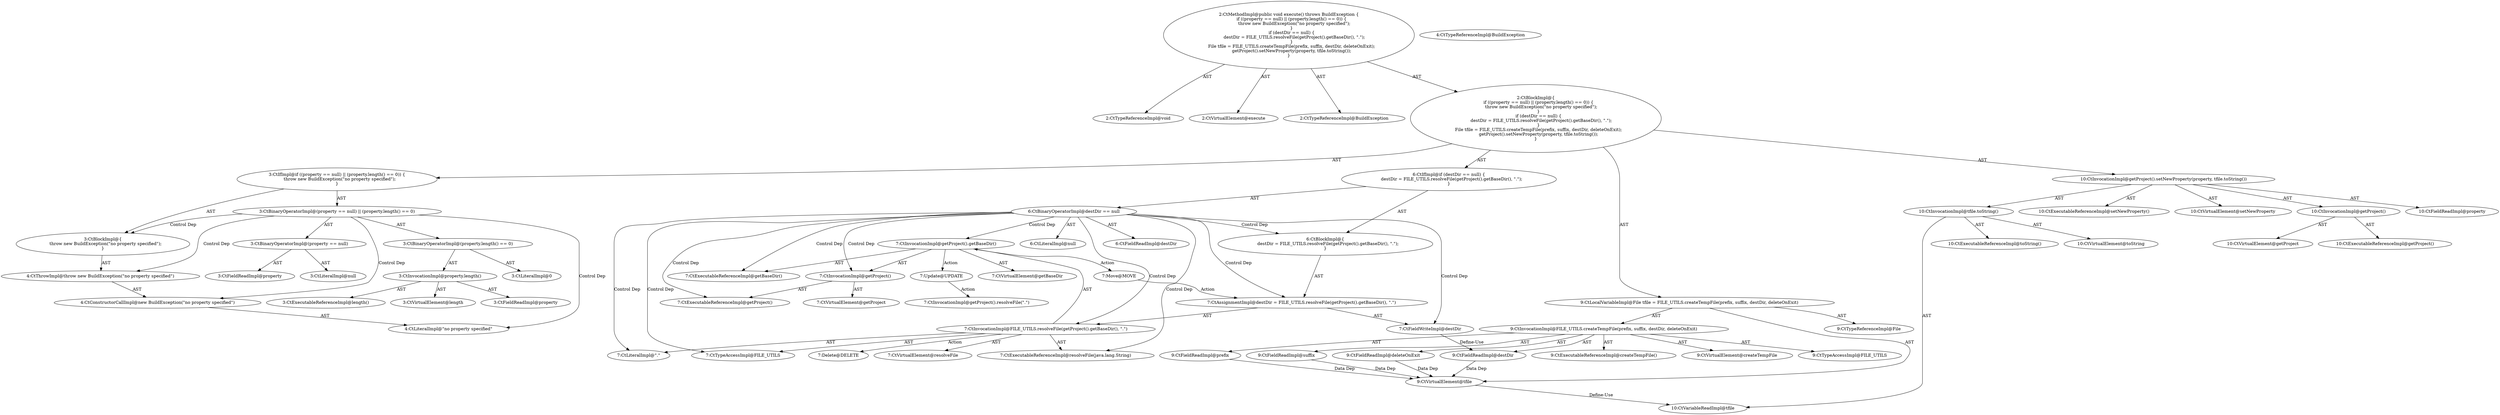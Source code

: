 digraph "execute#?" {
0 [label="2:CtTypeReferenceImpl@void" shape=ellipse]
1 [label="2:CtVirtualElement@execute" shape=ellipse]
2 [label="2:CtTypeReferenceImpl@BuildException" shape=ellipse]
3 [label="3:CtFieldReadImpl@property" shape=ellipse]
4 [label="3:CtLiteralImpl@null" shape=ellipse]
5 [label="3:CtBinaryOperatorImpl@(property == null)" shape=ellipse]
6 [label="3:CtExecutableReferenceImpl@length()" shape=ellipse]
7 [label="3:CtVirtualElement@length" shape=ellipse]
8 [label="3:CtFieldReadImpl@property" shape=ellipse]
9 [label="3:CtInvocationImpl@property.length()" shape=ellipse]
10 [label="3:CtLiteralImpl@0" shape=ellipse]
11 [label="3:CtBinaryOperatorImpl@(property.length() == 0)" shape=ellipse]
12 [label="3:CtBinaryOperatorImpl@(property == null) || (property.length() == 0)" shape=ellipse]
13 [label="4:CtTypeReferenceImpl@BuildException" shape=ellipse]
14 [label="4:CtLiteralImpl@\"no property specified\"" shape=ellipse]
15 [label="4:CtConstructorCallImpl@new BuildException(\"no property specified\")" shape=ellipse]
16 [label="4:CtThrowImpl@throw new BuildException(\"no property specified\")" shape=ellipse]
17 [label="3:CtBlockImpl@\{
    throw new BuildException(\"no property specified\");
\}" shape=ellipse]
18 [label="3:CtIfImpl@if ((property == null) || (property.length() == 0)) \{
    throw new BuildException(\"no property specified\");
\}" shape=ellipse]
19 [label="6:CtFieldReadImpl@destDir" shape=ellipse]
20 [label="6:CtLiteralImpl@null" shape=ellipse]
21 [label="6:CtBinaryOperatorImpl@destDir == null" shape=ellipse]
22 [label="7:CtFieldWriteImpl@destDir" shape=ellipse]
23 [label="7:CtExecutableReferenceImpl@resolveFile(java.lang.String)" shape=ellipse]
24 [label="7:CtVirtualElement@resolveFile" shape=ellipse]
25 [label="7:CtTypeAccessImpl@FILE_UTILS" shape=ellipse]
26 [label="7:CtExecutableReferenceImpl@getBaseDir()" shape=ellipse]
27 [label="7:CtVirtualElement@getBaseDir" shape=ellipse]
28 [label="7:CtExecutableReferenceImpl@getProject()" shape=ellipse]
29 [label="7:CtVirtualElement@getProject" shape=ellipse]
30 [label="7:CtInvocationImpl@getProject()" shape=ellipse]
31 [label="7:CtInvocationImpl@getProject().getBaseDir()" shape=ellipse]
32 [label="7:CtLiteralImpl@\".\"" shape=ellipse]
33 [label="7:CtInvocationImpl@FILE_UTILS.resolveFile(getProject().getBaseDir(), \".\")" shape=ellipse]
34 [label="7:CtAssignmentImpl@destDir = FILE_UTILS.resolveFile(getProject().getBaseDir(), \".\")" shape=ellipse]
35 [label="6:CtBlockImpl@\{
    destDir = FILE_UTILS.resolveFile(getProject().getBaseDir(), \".\");
\}" shape=ellipse]
36 [label="6:CtIfImpl@if (destDir == null) \{
    destDir = FILE_UTILS.resolveFile(getProject().getBaseDir(), \".\");
\}" shape=ellipse]
37 [label="9:CtTypeReferenceImpl@File" shape=ellipse]
38 [label="9:CtExecutableReferenceImpl@createTempFile()" shape=ellipse]
39 [label="9:CtVirtualElement@createTempFile" shape=ellipse]
40 [label="9:CtTypeAccessImpl@FILE_UTILS" shape=ellipse]
41 [label="9:CtFieldReadImpl@prefix" shape=ellipse]
42 [label="9:CtFieldReadImpl@suffix" shape=ellipse]
43 [label="9:CtFieldReadImpl@destDir" shape=ellipse]
44 [label="9:CtFieldReadImpl@deleteOnExit" shape=ellipse]
45 [label="9:CtInvocationImpl@FILE_UTILS.createTempFile(prefix, suffix, destDir, deleteOnExit)" shape=ellipse]
46 [label="9:CtVirtualElement@tfile" shape=ellipse]
47 [label="9:CtLocalVariableImpl@File tfile = FILE_UTILS.createTempFile(prefix, suffix, destDir, deleteOnExit)" shape=ellipse]
48 [label="10:CtExecutableReferenceImpl@setNewProperty()" shape=ellipse]
49 [label="10:CtVirtualElement@setNewProperty" shape=ellipse]
50 [label="10:CtExecutableReferenceImpl@getProject()" shape=ellipse]
51 [label="10:CtVirtualElement@getProject" shape=ellipse]
52 [label="10:CtInvocationImpl@getProject()" shape=ellipse]
53 [label="10:CtFieldReadImpl@property" shape=ellipse]
54 [label="10:CtExecutableReferenceImpl@toString()" shape=ellipse]
55 [label="10:CtVirtualElement@toString" shape=ellipse]
56 [label="10:CtVariableReadImpl@tfile" shape=ellipse]
57 [label="10:CtInvocationImpl@tfile.toString()" shape=ellipse]
58 [label="10:CtInvocationImpl@getProject().setNewProperty(property, tfile.toString())" shape=ellipse]
59 [label="2:CtBlockImpl@\{
    if ((property == null) || (property.length() == 0)) \{
        throw new BuildException(\"no property specified\");
    \}
    if (destDir == null) \{
        destDir = FILE_UTILS.resolveFile(getProject().getBaseDir(), \".\");
    \}
    File tfile = FILE_UTILS.createTempFile(prefix, suffix, destDir, deleteOnExit);
    getProject().setNewProperty(property, tfile.toString());
\}" shape=ellipse]
60 [label="2:CtMethodImpl@public void execute() throws BuildException \{
    if ((property == null) || (property.length() == 0)) \{
        throw new BuildException(\"no property specified\");
    \}
    if (destDir == null) \{
        destDir = FILE_UTILS.resolveFile(getProject().getBaseDir(), \".\");
    \}
    File tfile = FILE_UTILS.createTempFile(prefix, suffix, destDir, deleteOnExit);
    getProject().setNewProperty(property, tfile.toString());
\}" shape=ellipse]
61 [label="7:Update@UPDATE" shape=ellipse]
62 [label="7:CtInvocationImpl@getProject().resolveFile(\".\")" shape=ellipse]
63 [label="7:Delete@DELETE" shape=ellipse]
64 [label="7:Move@MOVE" shape=ellipse]
5 -> 3 [label="AST"];
5 -> 4 [label="AST"];
9 -> 7 [label="AST"];
9 -> 8 [label="AST"];
9 -> 6 [label="AST"];
11 -> 9 [label="AST"];
11 -> 10 [label="AST"];
12 -> 5 [label="AST"];
12 -> 11 [label="AST"];
12 -> 17 [label="Control Dep"];
12 -> 16 [label="Control Dep"];
12 -> 15 [label="Control Dep"];
12 -> 14 [label="Control Dep"];
15 -> 14 [label="AST"];
16 -> 15 [label="AST"];
17 -> 16 [label="AST"];
18 -> 12 [label="AST"];
18 -> 17 [label="AST"];
21 -> 19 [label="AST"];
21 -> 20 [label="AST"];
21 -> 35 [label="Control Dep"];
21 -> 34 [label="Control Dep"];
21 -> 22 [label="Control Dep"];
21 -> 33 [label="Control Dep"];
21 -> 23 [label="Control Dep"];
21 -> 25 [label="Control Dep"];
21 -> 31 [label="Control Dep"];
21 -> 26 [label="Control Dep"];
21 -> 30 [label="Control Dep"];
21 -> 28 [label="Control Dep"];
21 -> 32 [label="Control Dep"];
22 -> 43 [label="Define-Use"];
30 -> 29 [label="AST"];
30 -> 28 [label="AST"];
31 -> 27 [label="AST"];
31 -> 30 [label="AST"];
31 -> 26 [label="AST"];
31 -> 61 [label="Action"];
31 -> 64 [label="Action"];
33 -> 24 [label="AST"];
33 -> 25 [label="AST"];
33 -> 23 [label="AST"];
33 -> 31 [label="AST"];
33 -> 32 [label="AST"];
33 -> 63 [label="Action"];
34 -> 22 [label="AST"];
34 -> 33 [label="AST"];
35 -> 34 [label="AST"];
36 -> 21 [label="AST"];
36 -> 35 [label="AST"];
41 -> 46 [label="Data Dep"];
42 -> 46 [label="Data Dep"];
43 -> 46 [label="Data Dep"];
44 -> 46 [label="Data Dep"];
45 -> 39 [label="AST"];
45 -> 40 [label="AST"];
45 -> 38 [label="AST"];
45 -> 41 [label="AST"];
45 -> 42 [label="AST"];
45 -> 43 [label="AST"];
45 -> 44 [label="AST"];
46 -> 56 [label="Define-Use"];
47 -> 46 [label="AST"];
47 -> 37 [label="AST"];
47 -> 45 [label="AST"];
52 -> 51 [label="AST"];
52 -> 50 [label="AST"];
57 -> 55 [label="AST"];
57 -> 56 [label="AST"];
57 -> 54 [label="AST"];
58 -> 49 [label="AST"];
58 -> 52 [label="AST"];
58 -> 48 [label="AST"];
58 -> 53 [label="AST"];
58 -> 57 [label="AST"];
59 -> 18 [label="AST"];
59 -> 36 [label="AST"];
59 -> 47 [label="AST"];
59 -> 58 [label="AST"];
60 -> 1 [label="AST"];
60 -> 0 [label="AST"];
60 -> 2 [label="AST"];
60 -> 59 [label="AST"];
61 -> 62 [label="Action"];
64 -> 34 [label="Action"];
}